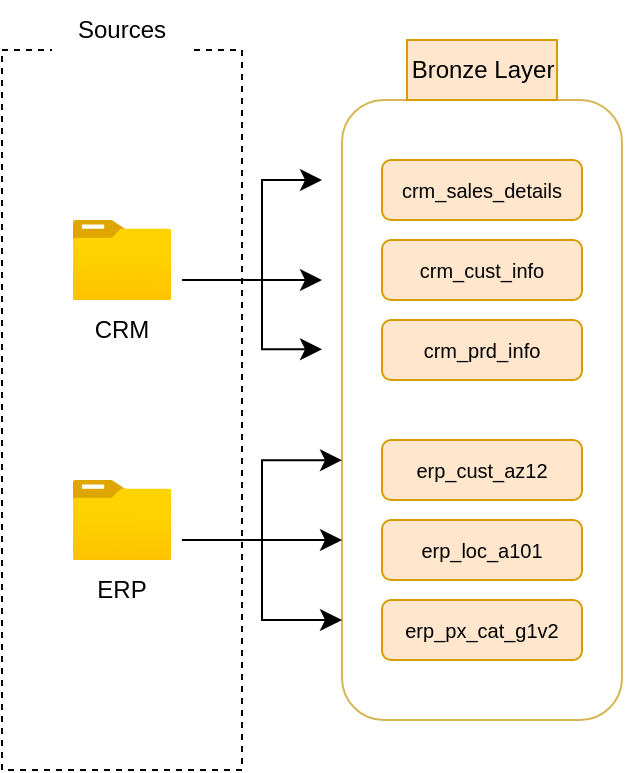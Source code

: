 <mxfile version="26.1.3">
  <diagram name="Page-1" id="2l1_2B0iwLR3p8ndjshJ">
    <mxGraphModel dx="658" dy="446" grid="1" gridSize="10" guides="1" tooltips="1" connect="1" arrows="1" fold="1" page="1" pageScale="1" pageWidth="850" pageHeight="1100" background="none" math="0" shadow="0">
      <root>
        <mxCell id="0" />
        <mxCell id="1" parent="0" />
        <mxCell id="mJuBikWvwrhdQ-Whxb6D-2" value="" style="rounded=0;whiteSpace=wrap;html=1;fillColor=none;dashed=1;" vertex="1" parent="1">
          <mxGeometry x="20" y="45" width="120" height="360" as="geometry" />
        </mxCell>
        <mxCell id="mJuBikWvwrhdQ-Whxb6D-3" value="Sources" style="rounded=0;fontColor=default;whiteSpace=wrap;html=1;strokeColor=none;" vertex="1" parent="1">
          <mxGeometry x="45" y="20" width="70" height="30" as="geometry" />
        </mxCell>
        <mxCell id="mJuBikWvwrhdQ-Whxb6D-4" value="" style="image;aspect=fixed;html=1;points=[];align=center;fontSize=12;image=img/lib/azure2/general/Folder_Blank.svg;" vertex="1" parent="1">
          <mxGeometry x="55.35" y="130" width="49.29" height="40" as="geometry" />
        </mxCell>
        <mxCell id="mJuBikWvwrhdQ-Whxb6D-5" value="" style="image;aspect=fixed;html=1;points=[];align=center;fontSize=12;image=img/lib/azure2/general/Folder_Blank.svg;" vertex="1" parent="1">
          <mxGeometry x="55.35" y="260" width="49.29" height="40" as="geometry" />
        </mxCell>
        <mxCell id="mJuBikWvwrhdQ-Whxb6D-6" value="CRM" style="rounded=0;fontColor=default;whiteSpace=wrap;html=1;strokeColor=none;" vertex="1" parent="1">
          <mxGeometry x="45" y="170" width="70" height="30" as="geometry" />
        </mxCell>
        <mxCell id="mJuBikWvwrhdQ-Whxb6D-7" value="ERP" style="rounded=0;fontColor=default;whiteSpace=wrap;html=1;strokeColor=none;" vertex="1" parent="1">
          <mxGeometry x="45" y="300" width="70" height="30" as="geometry" />
        </mxCell>
        <mxCell id="mJuBikWvwrhdQ-Whxb6D-8" value="" style="rounded=1;whiteSpace=wrap;html=1;fillColor=none;strokeColor=#d6b656;" vertex="1" parent="1">
          <mxGeometry x="190" y="70" width="140" height="310" as="geometry" />
        </mxCell>
        <mxCell id="mJuBikWvwrhdQ-Whxb6D-9" value="Bronze Layer" style="rounded=0;whiteSpace=wrap;html=1;strokeColor=#d79b00;fillColor=#ffe6cc;" vertex="1" parent="1">
          <mxGeometry x="222.5" y="40" width="75" height="30" as="geometry" />
        </mxCell>
        <mxCell id="mJuBikWvwrhdQ-Whxb6D-10" value="crm_sales_details" style="rounded=1;whiteSpace=wrap;html=1;fillColor=#ffe6cc;strokeColor=#d79b00;fontSize=10;" vertex="1" parent="1">
          <mxGeometry x="210" y="100" width="100" height="30" as="geometry" />
        </mxCell>
        <mxCell id="mJuBikWvwrhdQ-Whxb6D-11" value="crm_cust_info" style="rounded=1;whiteSpace=wrap;html=1;fillColor=#ffe6cc;strokeColor=#d79b00;fontSize=10;" vertex="1" parent="1">
          <mxGeometry x="210" y="140" width="100" height="30" as="geometry" />
        </mxCell>
        <mxCell id="mJuBikWvwrhdQ-Whxb6D-12" value="crm_prd_info" style="rounded=1;whiteSpace=wrap;html=1;fillColor=#ffe6cc;strokeColor=#d79b00;fontSize=10;" vertex="1" parent="1">
          <mxGeometry x="210" y="180" width="100" height="30" as="geometry" />
        </mxCell>
        <mxCell id="mJuBikWvwrhdQ-Whxb6D-13" value="erp_cust_az12" style="rounded=1;whiteSpace=wrap;html=1;fillColor=#ffe6cc;strokeColor=#d79b00;fontSize=10;" vertex="1" parent="1">
          <mxGeometry x="210" y="240" width="100" height="30" as="geometry" />
        </mxCell>
        <mxCell id="mJuBikWvwrhdQ-Whxb6D-14" value="erp_loc_a101" style="rounded=1;whiteSpace=wrap;html=1;fillColor=#ffe6cc;strokeColor=#d79b00;fontSize=10;" vertex="1" parent="1">
          <mxGeometry x="210" y="280" width="100" height="30" as="geometry" />
        </mxCell>
        <mxCell id="mJuBikWvwrhdQ-Whxb6D-15" value="erp_px_cat_g1v2" style="rounded=1;whiteSpace=wrap;html=1;fillColor=#ffe6cc;strokeColor=#d79b00;fontSize=10;" vertex="1" parent="1">
          <mxGeometry x="210" y="320" width="100" height="30" as="geometry" />
        </mxCell>
        <mxCell id="mJuBikWvwrhdQ-Whxb6D-16" value="" style="edgeStyle=elbowEdgeStyle;elbow=horizontal;endArrow=classic;html=1;curved=0;rounded=0;endSize=8;startSize=8;" edge="1" parent="1">
          <mxGeometry width="50" height="50" relative="1" as="geometry">
            <mxPoint x="150" y="160" as="sourcePoint" />
            <mxPoint x="180" y="194.66" as="targetPoint" />
            <Array as="points">
              <mxPoint x="150" y="180" />
            </Array>
          </mxGeometry>
        </mxCell>
        <mxCell id="mJuBikWvwrhdQ-Whxb6D-17" value="" style="edgeStyle=elbowEdgeStyle;elbow=horizontal;endArrow=classic;html=1;curved=0;rounded=0;endSize=8;startSize=8;" edge="1" parent="1">
          <mxGeometry width="50" height="50" relative="1" as="geometry">
            <mxPoint x="110" y="160" as="sourcePoint" />
            <mxPoint x="180" y="110" as="targetPoint" />
            <Array as="points">
              <mxPoint x="150" y="140" />
            </Array>
          </mxGeometry>
        </mxCell>
        <mxCell id="mJuBikWvwrhdQ-Whxb6D-18" value="" style="edgeStyle=elbowEdgeStyle;elbow=horizontal;endArrow=classic;html=1;curved=0;rounded=0;endSize=8;startSize=8;" edge="1" parent="1" source="mJuBikWvwrhdQ-Whxb6D-2">
          <mxGeometry width="50" height="50" relative="1" as="geometry">
            <mxPoint x="100" y="180" as="sourcePoint" />
            <mxPoint x="180" y="160" as="targetPoint" />
            <Array as="points">
              <mxPoint x="160" y="160" />
            </Array>
          </mxGeometry>
        </mxCell>
        <mxCell id="mJuBikWvwrhdQ-Whxb6D-19" value="" style="edgeStyle=elbowEdgeStyle;elbow=horizontal;endArrow=classic;html=1;curved=0;rounded=0;endSize=8;startSize=8;entryX=0;entryY=0.581;entryDx=0;entryDy=0;entryPerimeter=0;" edge="1" parent="1" target="mJuBikWvwrhdQ-Whxb6D-8">
          <mxGeometry width="50" height="50" relative="1" as="geometry">
            <mxPoint x="110" y="290" as="sourcePoint" />
            <mxPoint x="160" y="240" as="targetPoint" />
          </mxGeometry>
        </mxCell>
        <mxCell id="mJuBikWvwrhdQ-Whxb6D-20" value="" style="edgeStyle=segmentEdgeStyle;endArrow=classic;html=1;curved=0;rounded=0;endSize=8;startSize=8;" edge="1" parent="1" target="mJuBikWvwrhdQ-Whxb6D-8">
          <mxGeometry width="50" height="50" relative="1" as="geometry">
            <mxPoint x="110" y="290" as="sourcePoint" />
            <mxPoint x="150" y="350" as="targetPoint" />
          </mxGeometry>
        </mxCell>
        <mxCell id="mJuBikWvwrhdQ-Whxb6D-21" value="" style="edgeStyle=elbowEdgeStyle;elbow=horizontal;endArrow=classic;html=1;curved=0;rounded=0;endSize=8;startSize=8;" edge="1" parent="1">
          <mxGeometry width="50" height="50" relative="1" as="geometry">
            <mxPoint x="150" y="290" as="sourcePoint" />
            <mxPoint x="190" y="330" as="targetPoint" />
            <Array as="points">
              <mxPoint x="150" y="310" />
            </Array>
          </mxGeometry>
        </mxCell>
      </root>
    </mxGraphModel>
  </diagram>
</mxfile>
